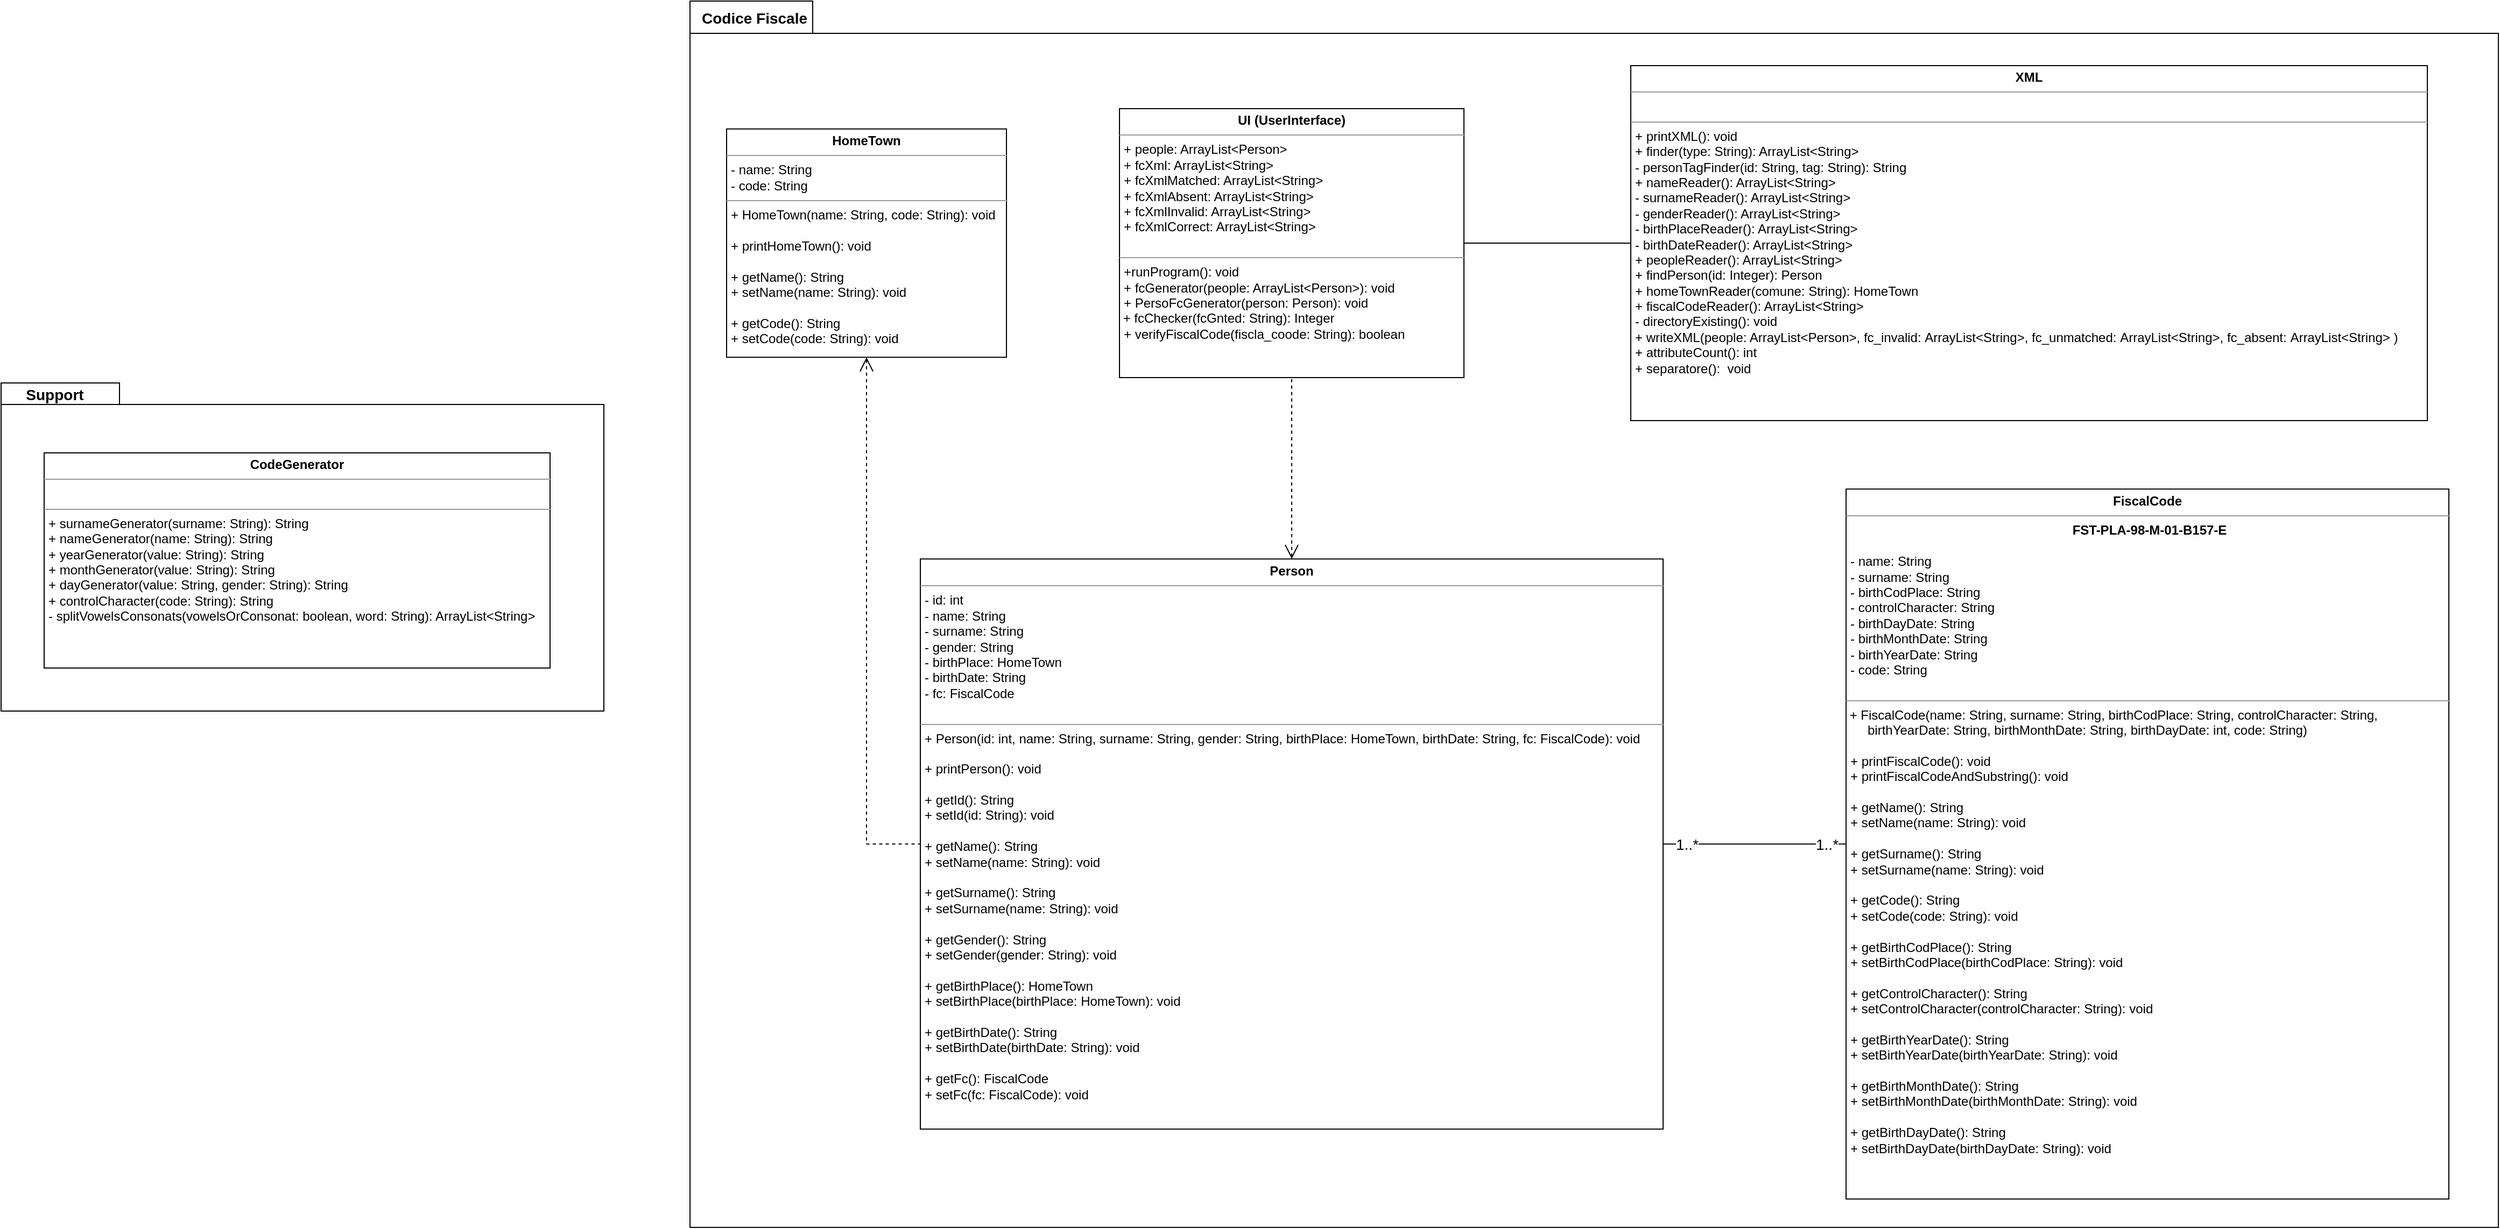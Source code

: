 <mxfile version="17.2.4" type="device"><diagram id="s88sOmYpNPsmE2OiNFNM" name="Pagina-1"><mxGraphModel dx="2547" dy="2258" grid="1" gridSize="10" guides="1" tooltips="1" connect="1" arrows="1" fold="1" page="1" pageScale="1" pageWidth="827" pageHeight="1169" math="0" shadow="0"><root><mxCell id="0"/><mxCell id="1" parent="0"/><mxCell id="Yxf_RtEAEQ8DvazIin-y-1" value="" style="shape=folder;fontStyle=1;spacingTop=10;tabWidth=110;tabHeight=30;tabPosition=left;html=1;" parent="1" vertex="1"><mxGeometry x="-90" y="-1150" width="1680" height="1140" as="geometry"/></mxCell><mxCell id="QqLFpXFqq5M2Uki684Oc-4" value="" style="shape=folder;fontStyle=1;spacingTop=10;tabWidth=110;tabHeight=20;tabPosition=left;html=1;" parent="1" vertex="1"><mxGeometry x="-730" y="-795" width="560" height="305" as="geometry"/></mxCell><mxCell id="H0Q41_AOstWkLVk207Rg-68" style="edgeStyle=orthogonalEdgeStyle;rounded=0;orthogonalLoop=1;jettySize=auto;html=1;entryX=0.5;entryY=1;entryDx=0;entryDy=0;fontColor=#000000;endArrow=none;endFill=0;exitX=0.5;exitY=0;exitDx=0;exitDy=0;dashed=1;startArrow=open;startFill=0;sourcePerimeterSpacing=9;startSize=11;endSize=10;targetPerimeterSpacing=5;" parent="1" source="oCiWkhc9M2t9_VGQRy4K-30" target="oCiWkhc9M2t9_VGQRy4K-32" edge="1"><mxGeometry relative="1" as="geometry"><mxPoint x="270" y="-570" as="sourcePoint"/><mxPoint x="299.5" y="-636" as="targetPoint"/></mxGeometry></mxCell><mxCell id="H0Q41_AOstWkLVk207Rg-69" style="edgeStyle=orthogonalEdgeStyle;rounded=0;orthogonalLoop=1;jettySize=auto;html=1;exitX=0;exitY=0.5;exitDx=0;exitDy=0;entryX=1;entryY=0.5;entryDx=0;entryDy=0;fontColor=#000000;endArrow=none;endFill=0;" parent="1" source="oCiWkhc9M2t9_VGQRy4K-31" target="oCiWkhc9M2t9_VGQRy4K-32" edge="1"><mxGeometry relative="1" as="geometry"><mxPoint x="474" y="-727" as="targetPoint"/><mxPoint x="464" y="-761" as="sourcePoint"/></mxGeometry></mxCell><mxCell id="QqLFpXFqq5M2Uki684Oc-3" style="edgeStyle=orthogonalEdgeStyle;rounded=0;orthogonalLoop=1;jettySize=auto;html=1;exitX=0.5;exitY=1;exitDx=0;exitDy=0;entryX=0;entryY=0.5;entryDx=0;entryDy=0;startArrow=open;startFill=0;sourcePerimeterSpacing=11;startSize=11;dashed=1;endArrow=none;endFill=0;" parent="1" source="oCiWkhc9M2t9_VGQRy4K-21" target="oCiWkhc9M2t9_VGQRy4K-30" edge="1"><mxGeometry relative="1" as="geometry"/></mxCell><mxCell id="oCiWkhc9M2t9_VGQRy4K-21" value="&lt;p style=&quot;margin: 0px ; margin-top: 4px ; text-align: center&quot;&gt;&lt;b&gt;HomeTown&lt;/b&gt;&lt;/p&gt;&lt;hr size=&quot;1&quot;&gt;&lt;p style=&quot;margin: 0px ; margin-left: 4px&quot;&gt;- name: String&lt;/p&gt;&lt;p style=&quot;margin: 0px ; margin-left: 4px&quot;&gt;- code: String&lt;/p&gt;&lt;hr size=&quot;1&quot;&gt;&lt;p style=&quot;margin: 0px ; margin-left: 4px&quot;&gt;+ HomeTown(name: String, code: String): void&lt;/p&gt;&lt;p style=&quot;margin: 0px ; margin-left: 4px&quot;&gt;&lt;br&gt;&lt;/p&gt;&lt;p style=&quot;margin: 0px ; margin-left: 4px&quot;&gt;+ printHomeTown(): void&lt;/p&gt;&lt;p style=&quot;margin: 0px ; margin-left: 4px&quot;&gt;&lt;br&gt;&lt;/p&gt;&lt;p style=&quot;margin: 0px ; margin-left: 4px&quot;&gt;&lt;span&gt;+ getName(): String&lt;/span&gt;&lt;br&gt;&lt;/p&gt;&lt;p style=&quot;margin: 0px ; margin-left: 4px&quot;&gt;+ setName(name: String): void&lt;br&gt;&lt;/p&gt;&lt;p style=&quot;margin: 0px ; margin-left: 4px&quot;&gt;&lt;br&gt;&lt;/p&gt;&lt;p style=&quot;margin: 0px ; margin-left: 4px&quot;&gt;+ getCode(): String&lt;br&gt;&lt;/p&gt;&lt;p style=&quot;margin: 0px ; margin-left: 4px&quot;&gt;+ setCode(code: String): void&lt;br&gt;&lt;/p&gt;&lt;p style=&quot;margin: 0px ; margin-left: 4px&quot;&gt;&lt;br&gt;&lt;/p&gt;" style="verticalAlign=top;align=left;overflow=fill;fontSize=12;fontFamily=Helvetica;html=1;" parent="1" vertex="1"><mxGeometry x="-56" y="-1031.13" width="260" height="212.25" as="geometry"/></mxCell><mxCell id="oCiWkhc9M2t9_VGQRy4K-29" style="edgeStyle=orthogonalEdgeStyle;rounded=0;orthogonalLoop=1;jettySize=auto;html=1;exitX=1;exitY=0.5;exitDx=0;exitDy=0;entryX=0;entryY=0.5;entryDx=0;entryDy=0;endArrow=none;endFill=0;" parent="1" source="oCiWkhc9M2t9_VGQRy4K-30" target="oCiWkhc9M2t9_VGQRy4K-33" edge="1"><mxGeometry relative="1" as="geometry"><mxPoint x="389.5" y="-453" as="sourcePoint"/><mxPoint x="704" y="-302.25" as="targetPoint"/></mxGeometry></mxCell><mxCell id="QqLFpXFqq5M2Uki684Oc-6" value="1..*" style="edgeLabel;html=1;align=center;verticalAlign=middle;resizable=0;points=[];fontSize=14;" parent="oCiWkhc9M2t9_VGQRy4K-29" vertex="1" connectable="0"><mxGeometry x="-0.744" relative="1" as="geometry"><mxPoint as="offset"/></mxGeometry></mxCell><mxCell id="QqLFpXFqq5M2Uki684Oc-7" value="1..*" style="edgeLabel;html=1;align=center;verticalAlign=middle;resizable=0;points=[];fontSize=14;" parent="oCiWkhc9M2t9_VGQRy4K-29" vertex="1" connectable="0"><mxGeometry x="0.789" relative="1" as="geometry"><mxPoint as="offset"/></mxGeometry></mxCell><mxCell id="oCiWkhc9M2t9_VGQRy4K-30" value="&lt;p style=&quot;margin: 0px ; margin-top: 4px ; text-align: center&quot;&gt;&lt;b&gt;Person&lt;/b&gt;&lt;/p&gt;&lt;hr size=&quot;1&quot;&gt;&lt;p style=&quot;margin: 0px 0px 0px 4px&quot;&gt;- id: int&lt;/p&gt;&lt;p style=&quot;margin: 0px 0px 0px 4px&quot;&gt;- name: String&lt;/p&gt;&lt;p style=&quot;margin: 0px ; margin-left: 4px&quot;&gt;- surname: String&lt;/p&gt;&lt;p style=&quot;margin: 0px ; margin-left: 4px&quot;&gt;- gender: String&lt;/p&gt;&lt;p style=&quot;margin: 0px 0px 0px 4px&quot;&gt;- birthPlace: HomeTown&lt;/p&gt;&lt;p style=&quot;margin: 0px 0px 0px 4px&quot;&gt;&lt;span&gt;- birthDate: String&lt;/span&gt;&lt;br&gt;&lt;/p&gt;&lt;p style=&quot;margin: 0px 0px 0px 4px&quot;&gt;- fc: FiscalCode&lt;/p&gt;&lt;p style=&quot;margin: 0px ; margin-left: 4px&quot;&gt;&lt;br&gt;&lt;/p&gt;&lt;hr size=&quot;1&quot;&gt;&lt;p style=&quot;margin: 0px 0px 0px 4px&quot;&gt;+ Person(id: int, name: String, surname: String, gender: String, birthPlace: HomeTown, birthDate: String, fc: FiscalCode): void&lt;/p&gt;&lt;p style=&quot;margin: 0px 0px 0px 4px&quot;&gt;&lt;br&gt;&lt;/p&gt;&lt;p style=&quot;margin: 0px 0px 0px 4px&quot;&gt;&lt;span&gt;+ printPerson(&lt;/span&gt;&lt;span&gt;): void&lt;/span&gt;&lt;/p&gt;&lt;p style=&quot;margin: 0px 0px 0px 4px&quot;&gt;&lt;span&gt;&lt;br&gt;&lt;/span&gt;&lt;/p&gt;&lt;p style=&quot;margin: 0px 0px 0px 4px&quot;&gt;+ getId(): String&lt;br&gt;&lt;/p&gt;&lt;p style=&quot;margin: 0px 0px 0px 4px&quot;&gt;+ setId(id: String): void&lt;/p&gt;&lt;p style=&quot;margin: 0px 0px 0px 4px&quot;&gt;&lt;br&gt;&lt;/p&gt;&lt;p style=&quot;margin: 0px 0px 0px 4px&quot;&gt;+ getName(): String&lt;br&gt;&lt;/p&gt;&lt;p style=&quot;margin: 0px 0px 0px 4px&quot;&gt;+ setName(name: String): void&lt;/p&gt;&lt;p style=&quot;margin: 0px 0px 0px 4px&quot;&gt;&lt;br&gt;&lt;/p&gt;&lt;p style=&quot;margin: 0px 0px 0px 4px&quot;&gt;+ getSurname(): String&lt;br&gt;&lt;/p&gt;&lt;p style=&quot;margin: 0px 0px 0px 4px&quot;&gt;+ setSurname(name: String): void&lt;/p&gt;&lt;p style=&quot;margin: 0px 0px 0px 4px&quot;&gt;&lt;br&gt;&lt;/p&gt;&lt;p style=&quot;margin: 0px 0px 0px 4px&quot;&gt;+ getGender(): String&lt;br&gt;&lt;/p&gt;&lt;p style=&quot;margin: 0px 0px 0px 4px&quot;&gt;+ setGender(gender: String): void&lt;/p&gt;&lt;p style=&quot;margin: 0px 0px 0px 4px&quot;&gt;&lt;br&gt;&lt;/p&gt;&lt;p style=&quot;margin: 0px 0px 0px 4px&quot;&gt;+ getBirthPlace(): HomeTown&lt;br&gt;&lt;/p&gt;&lt;p style=&quot;margin: 0px 0px 0px 4px&quot;&gt;+ setBirthPlace(birthPlace: HomeTown): void&lt;/p&gt;&lt;p style=&quot;margin: 0px 0px 0px 4px&quot;&gt;&lt;br&gt;&lt;/p&gt;&lt;p style=&quot;margin: 0px 0px 0px 4px&quot;&gt;+ getBirthDate(): String&lt;br&gt;&lt;/p&gt;&lt;p style=&quot;margin: 0px 0px 0px 4px&quot;&gt;+ setBirthDate(birthDate: String): void&lt;/p&gt;&lt;p style=&quot;margin: 0px 0px 0px 4px&quot;&gt;&lt;br&gt;&lt;/p&gt;&lt;p style=&quot;margin: 0px 0px 0px 4px&quot;&gt;+ getFc(): FiscalCode&lt;br&gt;&lt;/p&gt;&lt;p style=&quot;margin: 0px 0px 0px 4px&quot;&gt;+ setFc(fc: FiscalCode): void&lt;/p&gt;&lt;p style=&quot;margin: 0px 0px 0px 4px&quot;&gt;&lt;br&gt;&lt;/p&gt;&lt;p style=&quot;margin: 0px 0px 0px 4px&quot;&gt;&lt;br&gt;&lt;/p&gt;" style="verticalAlign=top;align=left;overflow=fill;fontSize=12;fontFamily=Helvetica;html=1;" parent="1" vertex="1"><mxGeometry x="124" y="-631.37" width="690" height="530" as="geometry"/></mxCell><mxCell id="oCiWkhc9M2t9_VGQRy4K-31" value="&lt;p style=&quot;margin: 0px ; margin-top: 4px ; text-align: center&quot;&gt;&lt;b&gt;XML&lt;/b&gt;&lt;/p&gt;&lt;hr size=&quot;1&quot;&gt;&lt;p style=&quot;margin: 0px ; margin-left: 4px&quot;&gt;&lt;span&gt;&lt;br&gt;&lt;/span&gt;&lt;/p&gt;&lt;hr size=&quot;1&quot;&gt;&lt;p style=&quot;margin: 0px ; margin-left: 4px&quot;&gt;+ printXML(): void&lt;br&gt;&lt;/p&gt;&lt;p style=&quot;margin: 0px ; margin-left: 4px&quot;&gt;+ finder(type: String): ArrayList&amp;lt;String&amp;gt;&lt;/p&gt;&lt;p style=&quot;margin: 0px ; margin-left: 4px&quot;&gt;- personTagFinder(id: String, tag: String): String&lt;/p&gt;&lt;p style=&quot;margin: 0px ; margin-left: 4px&quot;&gt;+ nameReader(): ArrayList&amp;lt;String&amp;gt;&lt;/p&gt;&lt;p style=&quot;margin: 0px 0px 0px 4px&quot;&gt;- surnameReader(): ArrayList&amp;lt;String&amp;gt;&lt;/p&gt;&lt;p style=&quot;margin: 0px 0px 0px 4px&quot;&gt;- genderReader(): ArrayList&amp;lt;String&amp;gt;&lt;/p&gt;&lt;p style=&quot;margin: 0px 0px 0px 4px&quot;&gt;- birthPlaceReader(): ArrayList&amp;lt;String&amp;gt;&lt;/p&gt;&lt;p style=&quot;margin: 0px 0px 0px 4px&quot;&gt;- birthDateReader(): ArrayList&amp;lt;String&amp;gt;&lt;/p&gt;&lt;p style=&quot;margin: 0px 0px 0px 4px&quot;&gt;+ peopleReader(): ArrayList&amp;lt;String&amp;gt;&lt;br&gt;&lt;/p&gt;&lt;p style=&quot;margin: 0px 0px 0px 4px&quot;&gt;+&amp;nbsp;&lt;span&gt;findPerson(id: Integer): Person&lt;/span&gt;&lt;/p&gt;&lt;p style=&quot;margin: 0px 0px 0px 4px&quot;&gt;+ homeTownReader(comune: String): HomeTown&lt;/p&gt;&lt;p style=&quot;margin: 0px 0px 0px 4px&quot;&gt;+ fiscalCodeReader(): ArrayList&amp;lt;String&amp;gt;&lt;/p&gt;&lt;div&gt;&lt;p style=&quot;margin: 0px 0px 0px 4px&quot;&gt;- directoryExisting(): void&lt;/p&gt;&lt;p style=&quot;margin: 0px 0px 0px 4px&quot;&gt;+ writeXML(people: ArrayList&amp;lt;Person&amp;gt;, fc_invalid:&amp;nbsp;&lt;span&gt;ArrayList&amp;lt;String&amp;gt;,&amp;nbsp;&lt;/span&gt;&lt;span&gt;fc_unmatched:&amp;nbsp;&lt;/span&gt;&lt;span&gt;ArrayList&amp;lt;String&amp;gt;,&lt;/span&gt;&lt;span&gt;&amp;nbsp;&lt;/span&gt;&lt;span&gt;fc_absent:&amp;nbsp;&lt;/span&gt;&lt;span&gt;ArrayList&amp;lt;String&amp;gt;&lt;/span&gt;&lt;span&gt;&amp;nbsp;)&lt;/span&gt;&lt;/p&gt;&lt;p style=&quot;margin: 0px 0px 0px 4px&quot;&gt;+ attributeCount(): int&lt;/p&gt;&lt;p style=&quot;margin: 0px 0px 0px 4px&quot;&gt;+ separatore():&amp;nbsp; void&lt;/p&gt;&lt;div&gt;&lt;br&gt;&lt;/div&gt;&lt;/div&gt;&lt;div&gt;&lt;br&gt;&lt;/div&gt;&lt;div&gt;&lt;br&gt;&lt;/div&gt;&lt;div&gt;&lt;br&gt;&lt;/div&gt;&lt;p style=&quot;margin: 0px ; margin-left: 4px&quot;&gt;&lt;br&gt;&lt;/p&gt;&lt;p style=&quot;margin: 0px 0px 0px 4px&quot;&gt;&lt;br&gt;&lt;/p&gt;&lt;p style=&quot;margin: 0px ; margin-left: 4px&quot;&gt;&lt;br&gt;&lt;/p&gt;" style="verticalAlign=top;align=left;overflow=fill;fontSize=12;fontFamily=Helvetica;html=1;" parent="1" vertex="1"><mxGeometry x="784" y="-1090" width="740" height="330" as="geometry"/></mxCell><mxCell id="oCiWkhc9M2t9_VGQRy4K-32" value="&lt;p style=&quot;margin: 0px ; margin-top: 4px ; text-align: center&quot;&gt;&lt;b&gt;UI (UserInterface)&lt;/b&gt;&lt;/p&gt;&lt;hr size=&quot;1&quot;&gt;&lt;p style=&quot;margin: 0px ; margin-left: 4px&quot;&gt;+ people: ArrayList&amp;lt;Person&amp;gt;&lt;/p&gt;&lt;p style=&quot;margin: 0px ; margin-left: 4px&quot;&gt;+ fcXml: ArrayList&amp;lt;String&amp;gt;&lt;/p&gt;&lt;p style=&quot;margin: 0px ; margin-left: 4px&quot;&gt;+ fcXmlMatched: ArrayList&amp;lt;String&amp;gt;&lt;br&gt;&lt;/p&gt;&lt;p style=&quot;margin: 0px 0px 0px 4px&quot;&gt;+ fcXmlAbsent: ArrayList&amp;lt;String&amp;gt;&lt;br&gt;&lt;/p&gt;&lt;p style=&quot;margin: 0px 0px 0px 4px&quot;&gt;+ fcXmlInvalid: ArrayList&amp;lt;String&amp;gt;&lt;br&gt;&lt;/p&gt;&lt;p style=&quot;margin: 0px 0px 0px 4px&quot;&gt;+ fcXmlCorrect: ArrayList&amp;lt;String&amp;gt;&lt;br&gt;&lt;/p&gt;&lt;p style=&quot;margin: 0px ; margin-left: 4px&quot;&gt;&lt;br&gt;&lt;/p&gt;&lt;hr size=&quot;1&quot;&gt;&lt;p style=&quot;margin: 0px ; margin-left: 4px&quot;&gt;+runProgram(): void&lt;/p&gt;&lt;p style=&quot;margin: 0px ; margin-left: 4px&quot;&gt;+ fcGenerator(people: ArrayList&amp;lt;Person&amp;gt;): void&lt;br&gt;&lt;/p&gt;&lt;p style=&quot;margin: 0px 0px 0px 4px&quot;&gt;+ PersoFcGenerator(person: Person): void&lt;/p&gt;&amp;nbsp;+ fcChecker(fcGnted: String): Integer&lt;br&gt;&lt;p style=&quot;margin: 0px ; margin-left: 4px&quot;&gt;+ verifyFiscalCode(fiscla_coode: String): boolean&lt;/p&gt;&lt;p style=&quot;margin: 0px 0px 0px 4px&quot;&gt;&lt;br&gt;&lt;/p&gt;&lt;p style=&quot;margin: 0px 0px 0px 4px&quot;&gt;&lt;br&gt;&lt;/p&gt;&lt;p style=&quot;margin: 0px 0px 0px 4px&quot;&gt;&lt;br&gt;&lt;/p&gt;&lt;p style=&quot;margin: 0px 0px 0px 4px&quot;&gt;&lt;br&gt;&lt;/p&gt;&lt;p style=&quot;margin: 0px 0px 0px 4px&quot;&gt;&lt;br&gt;&lt;/p&gt;&lt;p style=&quot;margin: 0px 0px 0px 4px&quot;&gt;&lt;br&gt;&lt;/p&gt;&lt;p style=&quot;margin: 0px ; margin-left: 4px&quot;&gt;&lt;br&gt;&lt;/p&gt;" style="verticalAlign=top;align=left;overflow=fill;fontSize=12;fontFamily=Helvetica;html=1;" parent="1" vertex="1"><mxGeometry x="309" y="-1050" width="320" height="250" as="geometry"/></mxCell><mxCell id="oCiWkhc9M2t9_VGQRy4K-33" value="&lt;p style=&quot;margin: 0px ; margin-top: 4px ; text-align: center&quot;&gt;&lt;b&gt;FiscalCode&lt;/b&gt;&lt;/p&gt;&lt;hr size=&quot;1&quot;&gt;&lt;p style=&quot;text-align: center ; margin: 0px 0px 0px 4px&quot;&gt;&lt;b&gt;FST-PLA-98-M-01-B157-E&lt;/b&gt;&lt;/p&gt;&lt;p style=&quot;text-align: center ; margin: 0px 0px 0px 4px&quot;&gt;&lt;br&gt;&lt;/p&gt;&lt;p style=&quot;margin: 0px 0px 0px 4px&quot;&gt;- name: String&lt;/p&gt;&lt;p style=&quot;margin: 0px ; margin-left: 4px&quot;&gt;- surname: String&lt;/p&gt;&lt;p style=&quot;margin: 0px 0px 0px 4px&quot;&gt;- birthCodPlace: String&lt;/p&gt;&lt;p style=&quot;margin: 0px 0px 0px 4px&quot;&gt;- controlCharacter: String&lt;/p&gt;&lt;p style=&quot;margin: 0px 0px 0px 4px&quot;&gt;&lt;span&gt;- birthDayDate: String&lt;/span&gt;&lt;br&gt;&lt;/p&gt;&lt;p style=&quot;margin: 0px 0px 0px 4px&quot;&gt;- birthMonthDate: String&lt;/p&gt;&lt;p style=&quot;margin: 0px 0px 0px 4px&quot;&gt;- birthYearDate: String&lt;/p&gt;&lt;p style=&quot;margin: 0px 0px 0px 4px&quot;&gt;- code: String&lt;/p&gt;&lt;p style=&quot;margin: 0px 0px 0px 4px&quot;&gt;&lt;br&gt;&lt;/p&gt;&lt;hr size=&quot;1&quot;&gt;&lt;div&gt;&amp;nbsp;+ FiscalCode(name: String, surname: String, birthCodPlace: String, controlCharacter: String,&amp;nbsp;&lt;/div&gt;&lt;div&gt;&amp;nbsp; &amp;nbsp; &amp;nbsp; birthYearDate: String, birthMonthDate: String, birthDayDate: int, code: String)&lt;/div&gt;&lt;p style=&quot;margin: 0px 0px 0px 4px&quot;&gt;&lt;br&gt;&lt;/p&gt;&lt;p style=&quot;margin: 0px 0px 0px 4px&quot;&gt;+ printFiscalCode(): void&lt;/p&gt;&lt;p style=&quot;margin: 0px 0px 0px 4px&quot;&gt;+ printFiscalCodeAndSubstring(): void&lt;/p&gt;&lt;p style=&quot;margin: 0px 0px 0px 4px&quot;&gt;&lt;br&gt;&lt;/p&gt;&lt;p style=&quot;margin: 0px 0px 0px 4px&quot;&gt;+ getName(): String&lt;br&gt;&lt;/p&gt;&lt;p style=&quot;margin: 0px 0px 0px 4px&quot;&gt;+ setName(name: String): void&lt;/p&gt;&lt;p style=&quot;margin: 0px 0px 0px 4px&quot;&gt;&lt;br&gt;&lt;/p&gt;&lt;p style=&quot;margin: 0px 0px 0px 4px&quot;&gt;+ getSurname(): String&lt;br&gt;&lt;/p&gt;&lt;p style=&quot;margin: 0px 0px 0px 4px&quot;&gt;+ setSurname(name: String): void&lt;/p&gt;&lt;p style=&quot;margin: 0px 0px 0px 4px&quot;&gt;&lt;br&gt;&lt;/p&gt;&lt;p style=&quot;margin: 0px 0px 0px 4px&quot;&gt;&lt;span&gt;+ getCode(): String&lt;/span&gt;&lt;br&gt;&lt;/p&gt;&lt;p style=&quot;margin: 0px 0px 0px 4px&quot;&gt;+ setCode(code: String): void&lt;br&gt;&lt;/p&gt;&lt;p style=&quot;margin: 0px 0px 0px 4px&quot;&gt;&lt;span&gt;&lt;br&gt;&lt;/span&gt;&lt;/p&gt;&lt;p style=&quot;margin: 0px 0px 0px 4px&quot;&gt;+ getBirthCodPlace(): String&lt;br&gt;&lt;/p&gt;&lt;p style=&quot;margin: 0px 0px 0px 4px&quot;&gt;+ setBirthCodPlace(birthCodPlace: String): void&lt;/p&gt;&lt;p style=&quot;margin: 0px 0px 0px 4px&quot;&gt;&lt;br&gt;&lt;/p&gt;&lt;p style=&quot;margin: 0px 0px 0px 4px&quot;&gt;+ getControlCharacter(): String&lt;br&gt;&lt;/p&gt;&lt;p style=&quot;margin: 0px 0px 0px 4px&quot;&gt;+ setControlCharacter(controlCharacter: String): void&lt;/p&gt;&lt;p style=&quot;margin: 0px 0px 0px 4px&quot;&gt;&lt;br&gt;&lt;/p&gt;&lt;p style=&quot;margin: 0px 0px 0px 4px&quot;&gt;+ getBirthYearDate(): String&lt;/p&gt;&lt;p style=&quot;margin: 0px 0px 0px 4px&quot;&gt;+ setBirthYearDate(birthYearDate: String): void&lt;/p&gt;&lt;p style=&quot;margin: 0px 0px 0px 4px&quot;&gt;&lt;br&gt;&lt;/p&gt;&lt;p style=&quot;margin: 0px 0px 0px 4px&quot;&gt;+ getBirthMonthDate(): String&lt;/p&gt;&lt;p style=&quot;margin: 0px 0px 0px 4px&quot;&gt;+ setBirthMonthDate(birthMonthDate: String): void&lt;/p&gt;&lt;p style=&quot;margin: 0px 0px 0px 4px&quot;&gt;&lt;br&gt;&lt;/p&gt;&lt;p style=&quot;margin: 0px 0px 0px 4px&quot;&gt;+ getBirthDayDate(): String&lt;/p&gt;&lt;p style=&quot;margin: 0px 0px 0px 4px&quot;&gt;+ setBirthDayDate(birthDayDate: String): void&lt;/p&gt;&lt;p style=&quot;margin: 0px 0px 0px 4px&quot;&gt;&lt;br&gt;&lt;/p&gt;&lt;div&gt;&amp;nbsp;&lt;/div&gt;" style="verticalAlign=top;align=left;overflow=fill;fontSize=12;fontFamily=Helvetica;html=1;" parent="1" vertex="1"><mxGeometry x="984" y="-696.37" width="560" height="660" as="geometry"/></mxCell><mxCell id="oCiWkhc9M2t9_VGQRy4K-34" value="&lt;p style=&quot;margin: 0px ; margin-top: 4px ; text-align: center&quot;&gt;&lt;b&gt;CodeGenerator&lt;/b&gt;&lt;/p&gt;&lt;hr size=&quot;1&quot;&gt;&lt;p style=&quot;margin: 0px ; margin-left: 4px&quot;&gt;&lt;/p&gt;&lt;br&gt;&lt;hr size=&quot;1&quot;&gt;&lt;p style=&quot;margin: 0px ; margin-left: 4px&quot;&gt;+ surnameGenerator(surname: String): String&lt;/p&gt;&lt;p style=&quot;margin: 0px ; margin-left: 4px&quot;&gt;+ nameGenerator(name: String): String&lt;/p&gt;&lt;p style=&quot;margin: 0px ; margin-left: 4px&quot;&gt;+ yearGenerator(value: String): String&lt;/p&gt;&lt;p style=&quot;margin: 0px ; margin-left: 4px&quot;&gt;+ monthGenerator(value: String): String&lt;br&gt;&lt;/p&gt;&lt;p style=&quot;margin: 0px ; margin-left: 4px&quot;&gt;+ dayGenerator(value: String, gender: String): String&lt;br&gt;&lt;/p&gt;&lt;p style=&quot;margin: 0px ; margin-left: 4px&quot;&gt;+ controlCharacter(code: String): String&lt;/p&gt;&lt;p style=&quot;margin: 0px ; margin-left: 4px&quot;&gt;- splitVowelsConsonats(vowelsOrConsonat: boolean, word: String): ArrayList&amp;lt;String&amp;gt;&lt;/p&gt;" style="verticalAlign=top;align=left;overflow=fill;fontSize=12;fontFamily=Helvetica;html=1;" parent="1" vertex="1"><mxGeometry x="-690" y="-730" width="470" height="200" as="geometry"/></mxCell><mxCell id="QqLFpXFqq5M2Uki684Oc-5" value="Support" style="text;align=center;fontStyle=1;verticalAlign=middle;spacingLeft=3;spacingRight=3;strokeColor=none;rotatable=0;points=[[0,0.5],[1,0.5]];portConstraint=eastwest;fontSize=14;" parent="1" vertex="1"><mxGeometry x="-730" y="-800" width="100" height="30" as="geometry"/></mxCell><mxCell id="Yxf_RtEAEQ8DvazIin-y-2" value="Codice Fiscale" style="text;align=center;fontStyle=1;verticalAlign=middle;spacingLeft=3;spacingRight=3;strokeColor=none;rotatable=0;points=[[0,0.5],[1,0.5]];portConstraint=eastwest;fontSize=14;" parent="1" vertex="1"><mxGeometry x="-80" y="-1150" width="100" height="30" as="geometry"/></mxCell></root></mxGraphModel></diagram></mxfile>